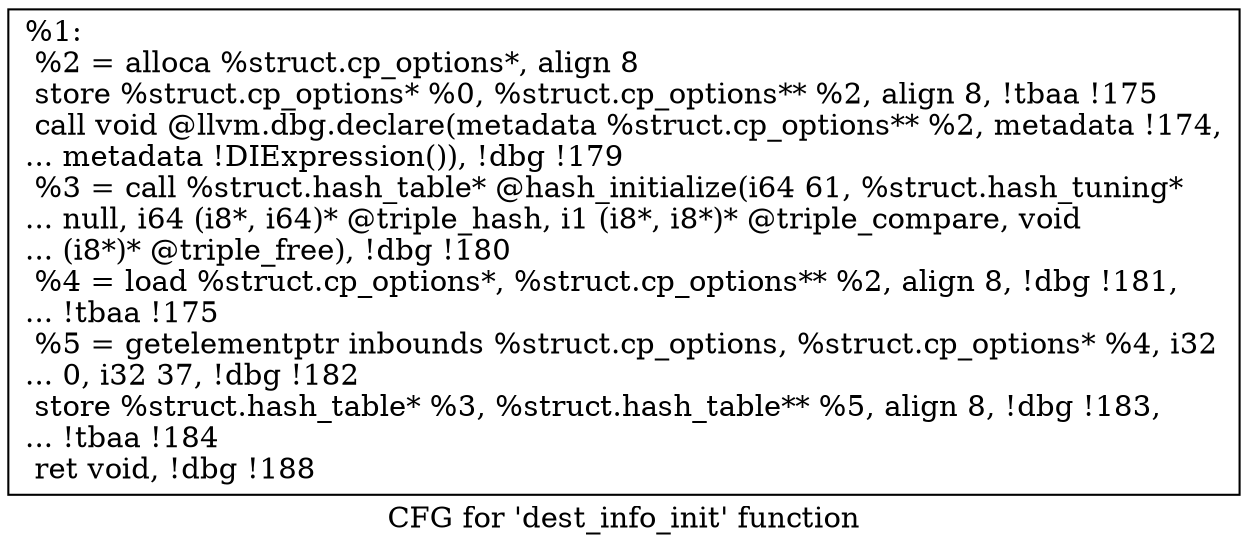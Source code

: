 digraph "CFG for 'dest_info_init' function" {
	label="CFG for 'dest_info_init' function";

	Node0x252e4c0 [shape=record,label="{%1:\l  %2 = alloca %struct.cp_options*, align 8\l  store %struct.cp_options* %0, %struct.cp_options** %2, align 8, !tbaa !175\l  call void @llvm.dbg.declare(metadata %struct.cp_options** %2, metadata !174,\l... metadata !DIExpression()), !dbg !179\l  %3 = call %struct.hash_table* @hash_initialize(i64 61, %struct.hash_tuning*\l... null, i64 (i8*, i64)* @triple_hash, i1 (i8*, i8*)* @triple_compare, void\l... (i8*)* @triple_free), !dbg !180\l  %4 = load %struct.cp_options*, %struct.cp_options** %2, align 8, !dbg !181,\l... !tbaa !175\l  %5 = getelementptr inbounds %struct.cp_options, %struct.cp_options* %4, i32\l... 0, i32 37, !dbg !182\l  store %struct.hash_table* %3, %struct.hash_table** %5, align 8, !dbg !183,\l... !tbaa !184\l  ret void, !dbg !188\l}"];
}
